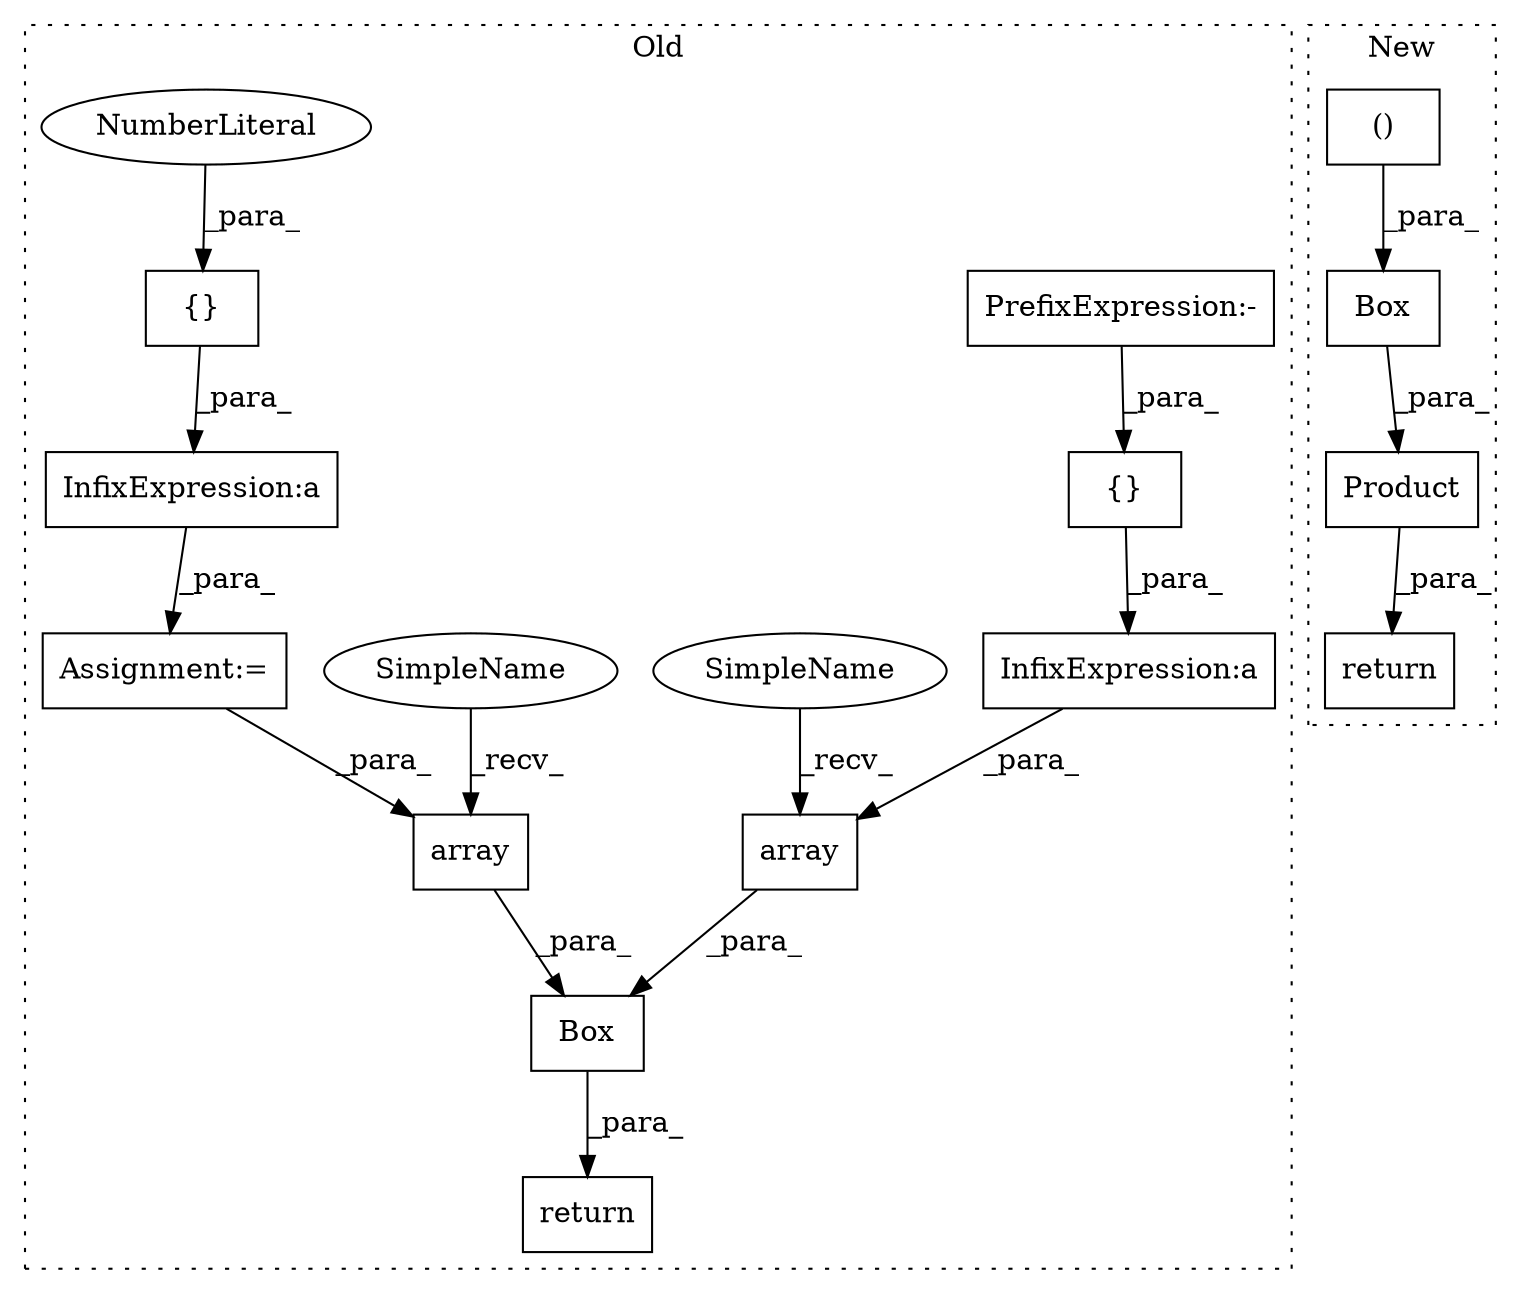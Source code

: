 digraph G {
subgraph cluster0 {
1 [label="return" a="41" s="620" l="7" shape="box"];
4 [label="Box" a="32" s="627,662" l="4,1" shape="box"];
5 [label="PrefixExpression:-" a="38" s="491" l="1" shape="box"];
7 [label="array" a="32" s="637,645" l="6,1" shape="box"];
8 [label="{}" a="4" s="455,496" l="1,1" shape="box"];
9 [label="array" a="32" s="653,661" l="6,1" shape="box"];
10 [label="{}" a="4" s="549,580" l="1,1" shape="box"];
11 [label="NumberLiteral" a="34" s="579" l="1" shape="ellipse"];
12 [label="InfixExpression:a" a="27" s="497" l="3" shape="box"];
13 [label="Assignment:=" a="7" s="538" l="1" shape="box"];
14 [label="InfixExpression:a" a="27" s="581" l="3" shape="box"];
16 [label="SimpleName" a="42" s="631" l="5" shape="ellipse"];
17 [label="SimpleName" a="42" s="647" l="5" shape="ellipse"];
label = "Old";
style="dotted";
}
subgraph cluster1 {
2 [label="Box" a="32" s="450,574" l="4,2" shape="box"];
3 [label="return" a="41" s="747" l="7" shape="box"];
6 [label="()" a="106" s="521" l="53" shape="box"];
15 [label="Product" a="32" s="754,798" l="8,1" shape="box"];
label = "New";
style="dotted";
}
2 -> 15 [label="_para_"];
4 -> 1 [label="_para_"];
5 -> 8 [label="_para_"];
6 -> 2 [label="_para_"];
7 -> 4 [label="_para_"];
8 -> 12 [label="_para_"];
9 -> 4 [label="_para_"];
10 -> 14 [label="_para_"];
11 -> 10 [label="_para_"];
12 -> 7 [label="_para_"];
13 -> 9 [label="_para_"];
14 -> 13 [label="_para_"];
15 -> 3 [label="_para_"];
16 -> 7 [label="_recv_"];
17 -> 9 [label="_recv_"];
}